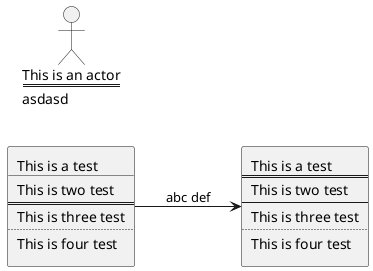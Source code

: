 @startuml
left to right direction

rectangle _test1 [
This is a test
____
This is two test
====
This is three test
....
This is four test
]

rectangle test2 [
This is a test
====
This is two test
----
This is three test
....
This is four test
]

_test1 --> test2 : abc def

actor test3 [
    This is an actor
    ====
    asdasd
]

@enduml